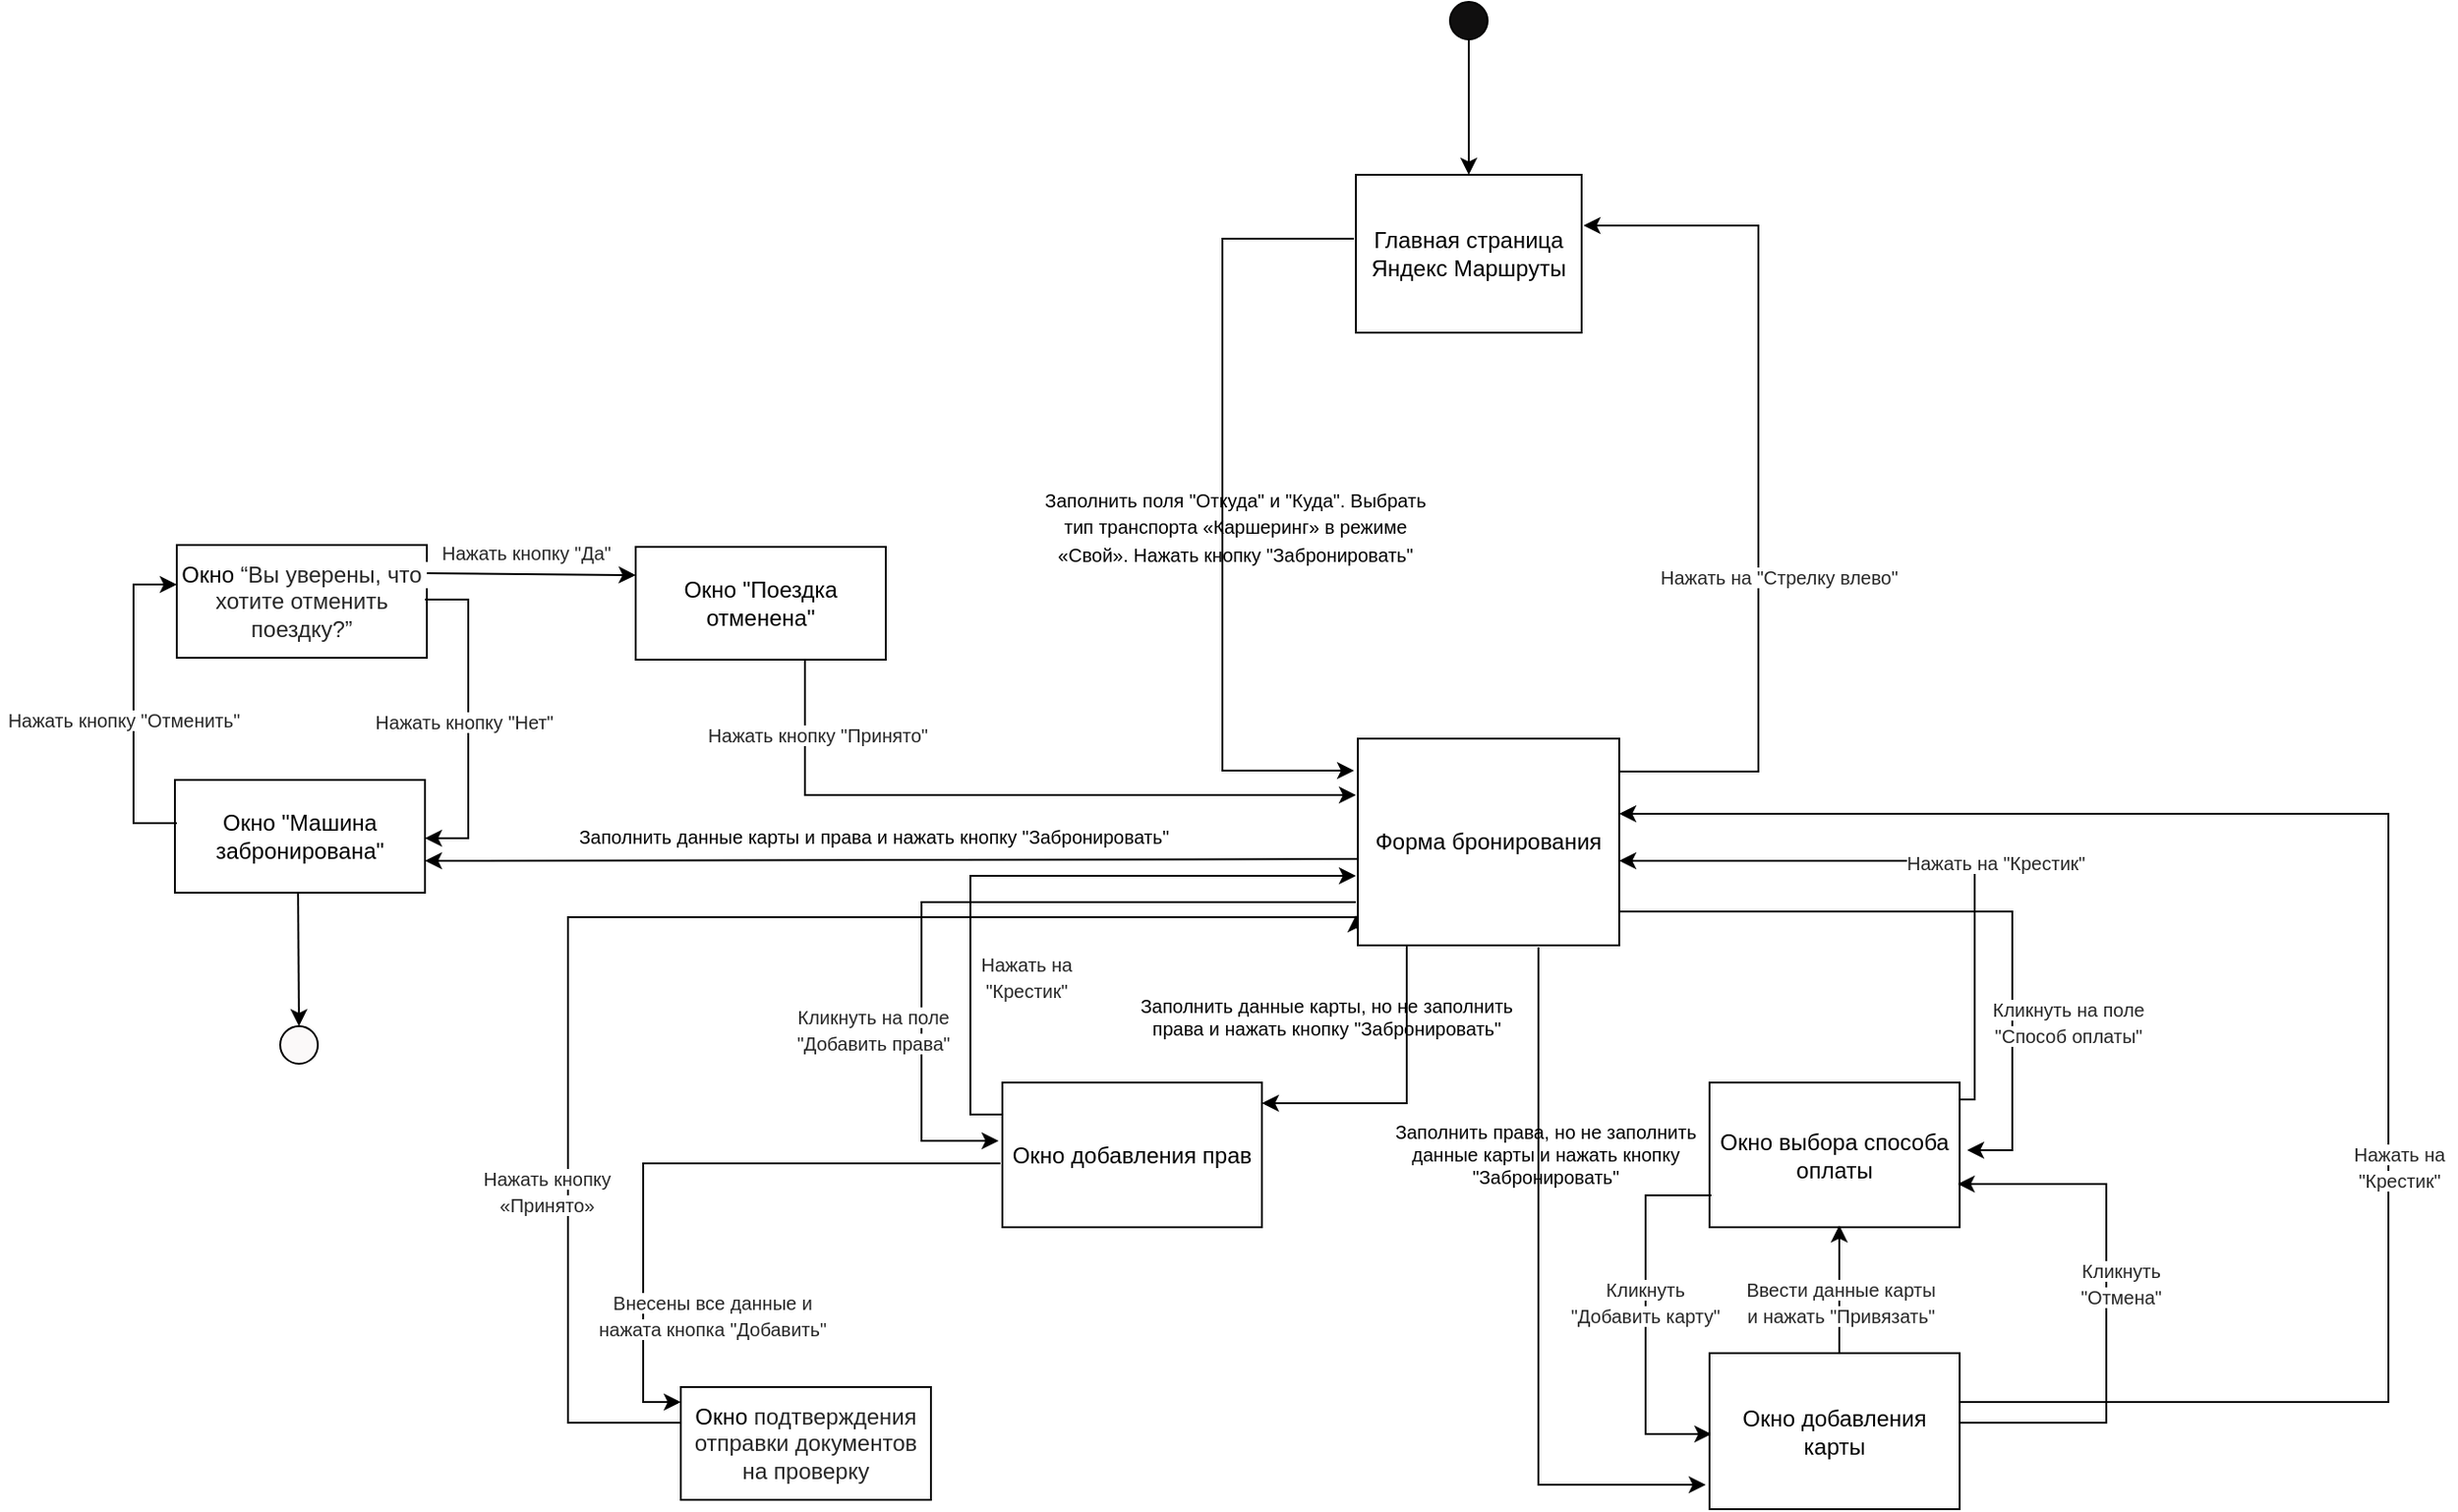 <mxfile version="26.0.4">
  <diagram name="Страница — 1" id="GubsU6qLJn6lSEv1zQAk">
    <mxGraphModel grid="1" page="1" gridSize="10" guides="1" tooltips="1" connect="1" arrows="1" fold="1" pageScale="1" pageWidth="827" pageHeight="1169" math="0" shadow="0">
      <root>
        <mxCell id="0" />
        <mxCell id="1" parent="0" />
        <mxCell id="sVLx8O-Ld-qcTRqpF2X1-1" value="" style="ellipse;whiteSpace=wrap;html=1;aspect=fixed;fillColor=#100f0f;" vertex="1" parent="1">
          <mxGeometry x="300" y="-1022" width="20" height="20" as="geometry" />
        </mxCell>
        <mxCell id="sVLx8O-Ld-qcTRqpF2X1-2" value="" style="endArrow=classic;html=1;rounded=0;exitX=0.5;exitY=1;exitDx=0;exitDy=0;entryX=0.5;entryY=0;entryDx=0;entryDy=0;" edge="1" parent="1" source="sVLx8O-Ld-qcTRqpF2X1-1">
          <mxGeometry width="50" height="50" relative="1" as="geometry">
            <mxPoint x="340" y="-660" as="sourcePoint" />
            <mxPoint x="310" y="-930" as="targetPoint" />
          </mxGeometry>
        </mxCell>
        <mxCell id="sVLx8O-Ld-qcTRqpF2X1-5" value="Главная страница Яндекс Маршруты" style="rounded=0;whiteSpace=wrap;html=1;" vertex="1" parent="1">
          <mxGeometry x="250" y="-930" width="120" height="84" as="geometry" />
        </mxCell>
        <mxCell id="sVLx8O-Ld-qcTRqpF2X1-6" value="&lt;font face=&quot;Helvetica&quot; style=&quot;font-size: 12px;&quot;&gt;Окно&amp;nbsp;&lt;span style=&quot;color: rgba(0, 0, 0, 0.85); text-align: start; white-space: pre-wrap; background-color: rgb(255, 255, 255);&quot;&gt;подтверждения отправки документов на проверку&lt;/span&gt;&lt;/font&gt;" style="rounded=0;whiteSpace=wrap;html=1;" vertex="1" parent="1">
          <mxGeometry x="-109" y="-285" width="133" height="60" as="geometry" />
        </mxCell>
        <mxCell id="sVLx8O-Ld-qcTRqpF2X1-11" style="edgeStyle=orthogonalEdgeStyle;rounded=0;orthogonalLoop=1;jettySize=auto;html=1;exitX=0;exitY=0.5;exitDx=0;exitDy=0;" edge="1" parent="1">
          <mxGeometry relative="1" as="geometry">
            <mxPoint x="249" y="-896" as="sourcePoint" />
            <mxPoint x="249" y="-613" as="targetPoint" />
            <Array as="points">
              <mxPoint x="179" y="-896" />
              <mxPoint x="179" y="-613" />
              <mxPoint x="249" y="-613" />
            </Array>
          </mxGeometry>
        </mxCell>
        <mxCell id="sVLx8O-Ld-qcTRqpF2X1-15" style="edgeStyle=orthogonalEdgeStyle;rounded=0;orthogonalLoop=1;jettySize=auto;html=1;" edge="1" parent="1">
          <mxGeometry relative="1" as="geometry">
            <mxPoint x="570" y="-277" as="sourcePoint" />
            <mxPoint x="390" y="-590" as="targetPoint" />
            <Array as="points">
              <mxPoint x="799" y="-277" />
              <mxPoint x="799" y="-590" />
            </Array>
          </mxGeometry>
        </mxCell>
        <mxCell id="sVLx8O-Ld-qcTRqpF2X1-17" style="edgeStyle=orthogonalEdgeStyle;rounded=0;orthogonalLoop=1;jettySize=auto;html=1;entryX=0;entryY=0.75;entryDx=0;entryDy=0;" edge="1" parent="1">
          <mxGeometry relative="1" as="geometry">
            <mxPoint x="61" y="-404" as="sourcePoint" />
            <mxPoint x="-109" y="-277" as="targetPoint" />
            <Array as="points">
              <mxPoint x="-129" y="-404" />
              <mxPoint x="-129" y="-277" />
            </Array>
          </mxGeometry>
        </mxCell>
        <mxCell id="sVLx8O-Ld-qcTRqpF2X1-19" style="edgeStyle=orthogonalEdgeStyle;rounded=0;orthogonalLoop=1;jettySize=auto;html=1;" edge="1" parent="1">
          <mxGeometry relative="1" as="geometry">
            <mxPoint x="-109" y="-266" as="sourcePoint" />
            <mxPoint x="250" y="-536" as="targetPoint" />
            <Array as="points">
              <mxPoint x="-169" y="-266" />
              <mxPoint x="-169" y="-535" />
            </Array>
          </mxGeometry>
        </mxCell>
        <mxCell id="sVLx8O-Ld-qcTRqpF2X1-20" value="" style="endArrow=classic;html=1;rounded=0;exitX=0.5;exitY=1;exitDx=0;exitDy=0;entryX=0.5;entryY=0;entryDx=0;entryDy=0;" edge="1" parent="1" source="sVLx8O-Ld-qcTRqpF2X1-22">
          <mxGeometry width="50" height="50" relative="1" as="geometry">
            <mxPoint x="-312.5" y="-548" as="sourcePoint" />
            <mxPoint x="-312.5" y="-476" as="targetPoint" />
          </mxGeometry>
        </mxCell>
        <mxCell id="sVLx8O-Ld-qcTRqpF2X1-21" value="" style="endArrow=classic;html=1;rounded=0;exitX=0.5;exitY=1;exitDx=0;exitDy=0;entryX=0.5;entryY=0;entryDx=0;entryDy=0;" edge="1" parent="1" target="sVLx8O-Ld-qcTRqpF2X1-22">
          <mxGeometry width="50" height="50" relative="1" as="geometry">
            <mxPoint x="-312.5" y="-548" as="sourcePoint" />
            <mxPoint x="-312.5" y="-476" as="targetPoint" />
          </mxGeometry>
        </mxCell>
        <mxCell id="sVLx8O-Ld-qcTRqpF2X1-22" value="" style="ellipse;whiteSpace=wrap;html=1;aspect=fixed;fillColor=#fbf9f9;" vertex="1" parent="1">
          <mxGeometry x="-322" y="-477" width="20" height="20" as="geometry" />
        </mxCell>
        <mxCell id="sVLx8O-Ld-qcTRqpF2X1-39" style="edgeStyle=orthogonalEdgeStyle;rounded=0;orthogonalLoop=1;jettySize=auto;html=1;exitX=0;exitY=0.5;exitDx=0;exitDy=0;targetPerimeterSpacing=0;" edge="1" parent="1">
          <mxGeometry relative="1" as="geometry">
            <mxPoint x="383" y="-612.5" as="sourcePoint" />
            <mxPoint x="371" y="-903" as="targetPoint" />
            <Array as="points">
              <mxPoint x="464" y="-612" />
              <mxPoint x="464" y="-903" />
              <mxPoint x="383" y="-903" />
            </Array>
          </mxGeometry>
        </mxCell>
        <mxCell id="sVLx8O-Ld-qcTRqpF2X1-46" value="Окно выбора способа оплаты" style="rounded=0;whiteSpace=wrap;html=1;" vertex="1" parent="1">
          <mxGeometry x="438" y="-447" width="133" height="77" as="geometry" />
        </mxCell>
        <mxCell id="sVLx8O-Ld-qcTRqpF2X1-47" style="edgeStyle=orthogonalEdgeStyle;rounded=0;orthogonalLoop=1;jettySize=auto;html=1;entryX=0;entryY=0.75;entryDx=0;entryDy=0;" edge="1" parent="1">
          <mxGeometry relative="1" as="geometry">
            <mxPoint x="250" y="-543" as="sourcePoint" />
            <mxPoint x="60" y="-416" as="targetPoint" />
            <Array as="points">
              <mxPoint x="19" y="-543" />
              <mxPoint x="19" y="-416" />
            </Array>
          </mxGeometry>
        </mxCell>
        <mxCell id="sVLx8O-Ld-qcTRqpF2X1-48" style="edgeStyle=orthogonalEdgeStyle;rounded=0;orthogonalLoop=1;jettySize=auto;html=1;entryX=0;entryY=0.75;entryDx=0;entryDy=0;" edge="1" parent="1">
          <mxGeometry relative="1" as="geometry">
            <mxPoint x="390" y="-538" as="sourcePoint" />
            <mxPoint x="575" y="-411" as="targetPoint" />
            <Array as="points">
              <mxPoint x="599" y="-538" />
              <mxPoint x="599" y="-411" />
            </Array>
          </mxGeometry>
        </mxCell>
        <mxCell id="sVLx8O-Ld-qcTRqpF2X1-51" style="edgeStyle=orthogonalEdgeStyle;rounded=0;orthogonalLoop=1;jettySize=auto;html=1;exitX=0;exitY=0.5;exitDx=0;exitDy=0;" edge="1" parent="1">
          <mxGeometry relative="1" as="geometry">
            <mxPoint x="571" y="-438" as="sourcePoint" />
            <mxPoint x="390" y="-565" as="targetPoint" />
            <Array as="points">
              <mxPoint x="579" y="-438" />
              <mxPoint x="579" y="-565" />
            </Array>
          </mxGeometry>
        </mxCell>
        <mxCell id="sVLx8O-Ld-qcTRqpF2X1-53" style="edgeStyle=orthogonalEdgeStyle;rounded=0;orthogonalLoop=1;jettySize=auto;html=1;exitX=0;exitY=0.5;exitDx=0;exitDy=0;" edge="1" parent="1">
          <mxGeometry relative="1" as="geometry">
            <mxPoint x="71" y="-430" as="sourcePoint" />
            <mxPoint x="250" y="-557" as="targetPoint" />
            <Array as="points">
              <mxPoint x="45" y="-430" />
              <mxPoint x="45" y="-557" />
            </Array>
          </mxGeometry>
        </mxCell>
        <mxCell id="sVLx8O-Ld-qcTRqpF2X1-56" style="edgeStyle=orthogonalEdgeStyle;rounded=0;orthogonalLoop=1;jettySize=auto;html=1;exitX=0;exitY=0.5;exitDx=0;exitDy=0;entryX=0;entryY=0.75;entryDx=0;entryDy=0;" edge="1" parent="1">
          <mxGeometry relative="1" as="geometry">
            <mxPoint x="439" y="-387" as="sourcePoint" />
            <mxPoint x="439" y="-260" as="targetPoint" />
            <Array as="points">
              <mxPoint x="404" y="-387" />
              <mxPoint x="404" y="-260" />
            </Array>
          </mxGeometry>
        </mxCell>
        <mxCell id="sVLx8O-Ld-qcTRqpF2X1-58" style="edgeStyle=orthogonalEdgeStyle;rounded=0;orthogonalLoop=1;jettySize=auto;html=1;exitX=0;exitY=0.5;exitDx=0;exitDy=0;entryX=0;entryY=0.75;entryDx=0;entryDy=0;" edge="1" parent="1">
          <mxGeometry relative="1" as="geometry">
            <mxPoint x="570" y="-266" as="sourcePoint" />
            <mxPoint x="570" y="-393" as="targetPoint" />
            <Array as="points">
              <mxPoint x="649" y="-266" />
              <mxPoint x="649" y="-393" />
            </Array>
          </mxGeometry>
        </mxCell>
        <mxCell id="sVLx8O-Ld-qcTRqpF2X1-62" value="" style="endArrow=classic;html=1;rounded=0;" edge="1" parent="1">
          <mxGeometry width="50" height="50" relative="1" as="geometry">
            <mxPoint x="507" y="-299" as="sourcePoint" />
            <mxPoint x="507" y="-371" as="targetPoint" />
          </mxGeometry>
        </mxCell>
        <mxCell id="sVLx8O-Ld-qcTRqpF2X1-55" value="Окно добавления карты" style="rounded=0;whiteSpace=wrap;html=1;" vertex="1" parent="1">
          <mxGeometry x="438" y="-303" width="133" height="83" as="geometry" />
        </mxCell>
        <mxCell id="sVLx8O-Ld-qcTRqpF2X1-45" value="Окно добавления прав" style="rounded=0;whiteSpace=wrap;html=1;" vertex="1" parent="1">
          <mxGeometry x="62" y="-447" width="138" height="77" as="geometry" />
        </mxCell>
        <mxCell id="sVLx8O-Ld-qcTRqpF2X1-66" value="Окно &quot;Машина забронирована&quot;" style="rounded=0;whiteSpace=wrap;html=1;" vertex="1" parent="1">
          <mxGeometry x="-378" y="-608" width="133" height="60" as="geometry" />
        </mxCell>
        <mxCell id="sVLx8O-Ld-qcTRqpF2X1-67" value="" style="endArrow=classic;html=1;rounded=0;entryX=1;entryY=0.5;entryDx=0;entryDy=0;exitX=0.008;exitY=0.392;exitDx=0;exitDy=0;exitPerimeter=0;" edge="1" parent="1">
          <mxGeometry width="50" height="50" relative="1" as="geometry">
            <mxPoint x="252.064" y="-565.976" as="sourcePoint" />
            <mxPoint x="-245" y="-565" as="targetPoint" />
          </mxGeometry>
        </mxCell>
        <mxCell id="sVLx8O-Ld-qcTRqpF2X1-68" value="&lt;font face=&quot;Helvetica&quot; style=&quot;font-size: 12px;&quot;&gt;Окно&amp;nbsp;&lt;span style=&quot;color: rgba(0, 0, 0, 0.85); text-align: start; white-space: pre-wrap; background-color: rgb(255, 255, 255);&quot;&gt;“Вы уверены, что хотите отменить поездку?”&lt;/span&gt;&lt;/font&gt;" style="rounded=0;whiteSpace=wrap;html=1;" vertex="1" parent="1">
          <mxGeometry x="-377" y="-733" width="133" height="60" as="geometry" />
        </mxCell>
        <mxCell id="sVLx8O-Ld-qcTRqpF2X1-69" style="edgeStyle=orthogonalEdgeStyle;rounded=0;orthogonalLoop=1;jettySize=auto;html=1;exitX=0;exitY=0.5;exitDx=0;exitDy=0;entryX=0;entryY=0.75;entryDx=0;entryDy=0;" edge="1" parent="1">
          <mxGeometry relative="1" as="geometry">
            <mxPoint x="-377" y="-585" as="sourcePoint" />
            <mxPoint x="-377" y="-712" as="targetPoint" />
            <Array as="points">
              <mxPoint x="-400" y="-585" />
              <mxPoint x="-400" y="-712" />
            </Array>
          </mxGeometry>
        </mxCell>
        <mxCell id="sVLx8O-Ld-qcTRqpF2X1-71" style="edgeStyle=orthogonalEdgeStyle;rounded=0;orthogonalLoop=1;jettySize=auto;html=1;exitX=0;exitY=0.5;exitDx=0;exitDy=0;entryX=0;entryY=0.75;entryDx=0;entryDy=0;" edge="1" parent="1">
          <mxGeometry relative="1" as="geometry">
            <mxPoint x="-245" y="-704" as="sourcePoint" />
            <mxPoint x="-245" y="-577" as="targetPoint" />
            <Array as="points">
              <mxPoint x="-222" y="-704" />
              <mxPoint x="-222" y="-577" />
            </Array>
          </mxGeometry>
        </mxCell>
        <mxCell id="sVLx8O-Ld-qcTRqpF2X1-74" value="" style="endArrow=classic;html=1;rounded=0;exitX=1;exitY=0.25;exitDx=0;exitDy=0;entryX=0;entryY=0.25;entryDx=0;entryDy=0;" edge="1" parent="1" source="sVLx8O-Ld-qcTRqpF2X1-68" target="sVLx8O-Ld-qcTRqpF2X1-73">
          <mxGeometry width="50" height="50" relative="1" as="geometry">
            <mxPoint x="-80" y="-540" as="sourcePoint" />
            <mxPoint x="-30" y="-590" as="targetPoint" />
          </mxGeometry>
        </mxCell>
        <mxCell id="sVLx8O-Ld-qcTRqpF2X1-77" style="edgeStyle=orthogonalEdgeStyle;rounded=0;orthogonalLoop=1;jettySize=auto;html=1;" edge="1" parent="1">
          <mxGeometry relative="1" as="geometry">
            <mxPoint x="-43" y="-691" as="sourcePoint" />
            <mxPoint x="250" y="-600" as="targetPoint" />
            <Array as="points">
              <mxPoint x="-43" y="-600" />
              <mxPoint x="27" y="-600" />
            </Array>
          </mxGeometry>
        </mxCell>
        <mxCell id="iyzvEa8N_OB9cEJZf_HY-1" value="&lt;span style=&quot;color: rgba(0, 0, 0, 0.85); font-family: &amp;quot;YS Text&amp;quot;, sans-serif; font-size: 10px; font-style: normal; font-variant-ligatures: normal; font-variant-caps: normal; font-weight: 400; letter-spacing: normal; orphans: 2; text-indent: 0px; text-transform: none; white-space: pre-line; widows: 2; word-spacing: 0px; -webkit-text-stroke-width: 0px; background-color: rgb(255, 255, 255); text-decoration-thickness: initial; text-decoration-style: initial; text-decoration-color: initial; float: none; display: inline !important;&quot;&gt;Нажать кнопку &quot;Отменить&quot;&lt;/span&gt;" style="text;whiteSpace=wrap;html=1;align=center;" vertex="1" parent="1">
          <mxGeometry x="-471" y="-654" width="132" height="40" as="geometry" />
        </mxCell>
        <mxCell id="iyzvEa8N_OB9cEJZf_HY-2" value="&lt;span style=&quot;color: rgba(0, 0, 0, 0.85); font-family: &amp;quot;YS Text&amp;quot;, sans-serif; font-size: 10px; font-style: normal; font-variant-ligatures: normal; font-variant-caps: normal; font-weight: 400; letter-spacing: normal; orphans: 2; text-indent: 0px; text-transform: none; white-space: pre-line; widows: 2; word-spacing: 0px; -webkit-text-stroke-width: 0px; background-color: rgb(255, 255, 255); text-decoration-thickness: initial; text-decoration-style: initial; text-decoration-color: initial; float: none; display: inline !important;&quot;&gt;Нажать кнопку &quot;Нет&quot;&lt;/span&gt;" style="text;whiteSpace=wrap;html=1;align=center;" vertex="1" parent="1">
          <mxGeometry x="-273" y="-653" width="98" height="40" as="geometry" />
        </mxCell>
        <mxCell id="iyzvEa8N_OB9cEJZf_HY-3" value="&lt;span style=&quot;color: rgba(0, 0, 0, 0.85); font-family: &amp;quot;YS Text&amp;quot;, sans-serif; font-size: 10px; font-style: normal; font-variant-ligatures: normal; font-variant-caps: normal; font-weight: 400; letter-spacing: normal; orphans: 2; text-indent: 0px; text-transform: none; white-space: pre-line; widows: 2; word-spacing: 0px; -webkit-text-stroke-width: 0px; background-color: rgb(255, 255, 255); text-decoration-thickness: initial; text-decoration-style: initial; text-decoration-color: initial; float: none; display: inline !important;&quot;&gt;Нажать кнопку &quot;Да&quot;&lt;/span&gt;" style="text;whiteSpace=wrap;html=1;align=center;" vertex="1" parent="1">
          <mxGeometry x="-237" y="-743" width="92" height="40" as="geometry" />
        </mxCell>
        <mxCell id="iyzvEa8N_OB9cEJZf_HY-4" value="&lt;span style=&quot;color: rgba(0, 0, 0, 0.85); font-family: &amp;quot;YS Text&amp;quot;, sans-serif; font-size: 10px; font-style: normal; font-variant-ligatures: normal; font-variant-caps: normal; font-weight: 400; letter-spacing: normal; orphans: 2; text-indent: 0px; text-transform: none; white-space: pre-line; widows: 2; word-spacing: 0px; -webkit-text-stroke-width: 0px; background-color: rgb(255, 255, 255); text-decoration-thickness: initial; text-decoration-style: initial; text-decoration-color: initial; float: none; display: inline !important;&quot;&gt;Нажать кнопку &quot;Принято&quot;&lt;/span&gt;" style="text;whiteSpace=wrap;html=1;align=center;" vertex="1" parent="1">
          <mxGeometry x="-106" y="-646" width="140" height="40" as="geometry" />
        </mxCell>
        <mxCell id="iyzvEa8N_OB9cEJZf_HY-5" value="&lt;span style=&quot;color: rgba(0, 0, 0, 0.85); font-family: &amp;quot;YS Text&amp;quot;, sans-serif; font-size: 10px; font-style: normal; font-variant-ligatures: normal; font-variant-caps: normal; font-weight: 400; letter-spacing: normal; orphans: 2; text-align: left; text-indent: 0px; text-transform: none; white-space: pre-line; widows: 2; word-spacing: 0px; -webkit-text-stroke-width: 0px; background-color: rgb(255, 255, 255); text-decoration-thickness: initial; text-decoration-style: initial; text-decoration-color: initial; display: inline !important; float: none;&quot;&gt;Нажать на &quot;Стрелку влево&quot;&lt;/span&gt;" style="text;whiteSpace=wrap;html=1;" vertex="1" parent="1">
          <mxGeometry x="410" y="-730" width="150" height="40" as="geometry" />
        </mxCell>
        <mxCell id="iyzvEa8N_OB9cEJZf_HY-6" value="&lt;span style=&quot;color: rgba(0, 0, 0, 0.85); font-family: &amp;quot;YS Text&amp;quot;, sans-serif; font-size: 10px; font-style: normal; font-variant-ligatures: normal; font-variant-caps: normal; font-weight: 400; letter-spacing: normal; orphans: 2; text-indent: 0px; text-transform: none; white-space: pre-line; widows: 2; word-spacing: 0px; -webkit-text-stroke-width: 0px; background-color: rgb(255, 255, 255); text-decoration-thickness: initial; text-decoration-style: initial; text-decoration-color: initial; float: none; display: inline !important;&quot;&gt;Внесены все данные и нажата кнопка &quot;Добавить&quot;&lt;/span&gt;" style="text;whiteSpace=wrap;html=1;align=center;" vertex="1" parent="1">
          <mxGeometry x="-162" y="-344" width="140" height="40" as="geometry" />
        </mxCell>
        <mxCell id="iyzvEa8N_OB9cEJZf_HY-7" value="&lt;span style=&quot;forced-color-adjust: none; font-style: normal; font-variant-ligatures: normal; font-variant-caps: normal; font-weight: 400; letter-spacing: normal; orphans: 2; text-indent: 0px; text-transform: none; widows: 2; word-spacing: 0px; -webkit-text-stroke-width: 0px; text-decoration-thickness: initial; text-decoration-style: initial; text-decoration-color: initial; color: rgba(0, 0, 0, 0.85); font-family: &amp;quot;YS Text&amp;quot;, sans-serif; font-size: 10px; white-space: pre-line; background-color: rgb(255, 255, 255); float: none; display: inline !important;&quot;&gt;Нажать кнопку «Принято»&lt;/span&gt;" style="text;whiteSpace=wrap;html=1;align=center;" vertex="1" parent="1">
          <mxGeometry x="-220" y="-410" width="80" height="50" as="geometry" />
        </mxCell>
        <mxCell id="iyzvEa8N_OB9cEJZf_HY-8" value="&lt;span style=&quot;color: rgba(0, 0, 0, 0.85); font-family: &amp;quot;YS Text&amp;quot;, sans-serif; font-size: 10px; font-style: normal; font-variant-ligatures: normal; font-variant-caps: normal; font-weight: 400; letter-spacing: normal; orphans: 2; text-indent: 0px; text-transform: none; white-space: pre-line; widows: 2; word-spacing: 0px; -webkit-text-stroke-width: 0px; background-color: rgb(255, 255, 255); text-decoration-thickness: initial; text-decoration-style: initial; text-decoration-color: initial; float: none; display: inline !important;&quot;&gt;Кликнуть на поле &quot;Добавить права&quot;&lt;/span&gt;" style="text;whiteSpace=wrap;html=1;align=center;" vertex="1" parent="1">
          <mxGeometry x="-49" y="-496" width="85" height="40" as="geometry" />
        </mxCell>
        <mxCell id="iyzvEa8N_OB9cEJZf_HY-9" value="&lt;span style=&quot;color: rgba(0, 0, 0, 0.85); font-family: &amp;quot;YS Text&amp;quot;, sans-serif; font-size: 10px; font-style: normal; font-variant-ligatures: normal; font-variant-caps: normal; font-weight: 400; letter-spacing: normal; orphans: 2; text-indent: 0px; text-transform: none; white-space: pre-line; widows: 2; word-spacing: 0px; -webkit-text-stroke-width: 0px; background-color: rgb(255, 255, 255); text-decoration-thickness: initial; text-decoration-style: initial; text-decoration-color: initial; float: none; display: inline !important;&quot;&gt;Нажать на &quot;Крестик&quot;&lt;/span&gt;" style="text;whiteSpace=wrap;html=1;align=center;" vertex="1" parent="1">
          <mxGeometry x="30" y="-524" width="90" height="40" as="geometry" />
        </mxCell>
        <mxCell id="iyzvEa8N_OB9cEJZf_HY-10" value="&lt;span style=&quot;color: rgba(0, 0, 0, 0.85); font-family: &amp;quot;YS Text&amp;quot;, sans-serif; font-size: 10px; font-style: normal; font-variant-ligatures: normal; font-variant-caps: normal; font-weight: 400; letter-spacing: normal; orphans: 2; text-indent: 0px; text-transform: none; white-space: pre-line; widows: 2; word-spacing: 0px; -webkit-text-stroke-width: 0px; background-color: rgb(255, 255, 255); text-decoration-thickness: initial; text-decoration-style: initial; text-decoration-color: initial; float: none; display: inline !important;&quot;&gt;Нажать на &quot;Крестик&quot;&lt;/span&gt;" style="text;whiteSpace=wrap;html=1;align=center;" vertex="1" parent="1">
          <mxGeometry x="775" y="-423" width="60" height="40" as="geometry" />
        </mxCell>
        <mxCell id="iyzvEa8N_OB9cEJZf_HY-11" value="&lt;span style=&quot;color: rgba(0, 0, 0, 0.85); font-family: &amp;quot;YS Text&amp;quot;, sans-serif; font-size: 10px; font-style: normal; font-variant-ligatures: normal; font-variant-caps: normal; font-weight: 400; letter-spacing: normal; orphans: 2; text-indent: 0px; text-transform: none; white-space: pre-line; widows: 2; word-spacing: 0px; -webkit-text-stroke-width: 0px; background-color: rgb(255, 255, 255); text-decoration-thickness: initial; text-decoration-style: initial; text-decoration-color: initial; float: none; display: inline !important;&quot;&gt;Кликнуть &quot;Отмена&quot;&lt;/span&gt;" style="text;whiteSpace=wrap;html=1;align=center;" vertex="1" parent="1">
          <mxGeometry x="632" y="-361" width="50" height="40" as="geometry" />
        </mxCell>
        <mxCell id="iyzvEa8N_OB9cEJZf_HY-12" value="&lt;span style=&quot;color: rgba(0, 0, 0, 0.85); font-family: &amp;quot;YS Text&amp;quot;, sans-serif; font-size: 10px; font-style: normal; font-variant-ligatures: normal; font-variant-caps: normal; font-weight: 400; letter-spacing: normal; orphans: 2; text-indent: 0px; text-transform: none; white-space: pre-line; widows: 2; word-spacing: 0px; -webkit-text-stroke-width: 0px; background-color: rgb(255, 255, 255); text-decoration-thickness: initial; text-decoration-style: initial; text-decoration-color: initial; float: none; display: inline !important;&quot;&gt;Ввести данные карты и нажать &quot;Привязать&quot;&lt;/span&gt;" style="text;whiteSpace=wrap;html=1;align=center;" vertex="1" parent="1">
          <mxGeometry x="453" y="-351" width="110" height="40" as="geometry" />
        </mxCell>
        <mxCell id="iyzvEa8N_OB9cEJZf_HY-13" value="&lt;span style=&quot;color: rgba(0, 0, 0, 0.85); font-family: &amp;quot;YS Text&amp;quot;, sans-serif; font-size: 10px; font-style: normal; font-variant-ligatures: normal; font-variant-caps: normal; font-weight: 400; letter-spacing: normal; orphans: 2; text-indent: 0px; text-transform: none; white-space: pre-line; widows: 2; word-spacing: 0px; -webkit-text-stroke-width: 0px; background-color: rgb(255, 255, 255); text-decoration-thickness: initial; text-decoration-style: initial; text-decoration-color: initial; float: none; display: inline !important;&quot;&gt;Кликнуть на поле &quot;Способ оплаты&quot;&lt;/span&gt;" style="text;whiteSpace=wrap;html=1;align=center;" vertex="1" parent="1">
          <mxGeometry x="584" y="-500" width="90" height="40" as="geometry" />
        </mxCell>
        <mxCell id="iyzvEa8N_OB9cEJZf_HY-14" value="&lt;span style=&quot;color: rgba(0, 0, 0, 0.85); font-family: &amp;quot;YS Text&amp;quot;, sans-serif; font-size: 10px; font-style: normal; font-variant-ligatures: normal; font-variant-caps: normal; font-weight: 400; letter-spacing: normal; orphans: 2; text-align: left; text-indent: 0px; text-transform: none; white-space: pre-line; widows: 2; word-spacing: 0px; -webkit-text-stroke-width: 0px; background-color: rgb(255, 255, 255); text-decoration-thickness: initial; text-decoration-style: initial; text-decoration-color: initial; display: inline !important; float: none;&quot;&gt;Нажать на &quot;Крестик&quot;&lt;/span&gt;" style="text;whiteSpace=wrap;html=1;" vertex="1" parent="1">
          <mxGeometry x="541" y="-578" width="98" height="30" as="geometry" />
        </mxCell>
        <mxCell id="iyzvEa8N_OB9cEJZf_HY-15" value="&lt;span style=&quot;color: rgba(0, 0, 0, 0.85); font-family: &amp;quot;YS Text&amp;quot;, sans-serif; font-size: 10px; font-style: normal; font-variant-ligatures: normal; font-variant-caps: normal; font-weight: 400; letter-spacing: normal; orphans: 2; text-indent: 0px; text-transform: none; white-space: pre-line; widows: 2; word-spacing: 0px; -webkit-text-stroke-width: 0px; background-color: rgb(255, 255, 255); text-decoration-thickness: initial; text-decoration-style: initial; text-decoration-color: initial; float: none; display: inline !important;&quot;&gt;Кликнуть &quot;Добавить карту&quot;&lt;/span&gt;" style="text;whiteSpace=wrap;html=1;align=center;" vertex="1" parent="1">
          <mxGeometry x="360" y="-351" width="88" height="40" as="geometry" />
        </mxCell>
        <mxCell id="iyzvEa8N_OB9cEJZf_HY-16" value="&lt;font style=&quot;font-size: 10px;&quot;&gt;Заполнить поля &quot;Откуда&quot; и &quot;Куда&quot;. Выбрать тип транспорта «Каршеринг» в режиме «Свой». Нажать кнопку &quot;Забронировать&quot;&lt;/font&gt;" style="text;whiteSpace=wrap;html=1;align=center;" vertex="1" parent="1">
          <mxGeometry x="82" y="-771" width="208" height="61" as="geometry" />
        </mxCell>
        <mxCell id="sVLx8O-Ld-qcTRqpF2X1-73" value="Окно &quot;Поездка отменена&quot;" style="rounded=0;whiteSpace=wrap;html=1;" vertex="1" parent="1">
          <mxGeometry x="-133" y="-732" width="133" height="60" as="geometry" />
        </mxCell>
        <mxCell id="iyzvEa8N_OB9cEJZf_HY-17" value="Заполнить данные карты и права и нажать кнопку &quot;Забронировать&quot;" style="text;whiteSpace=wrap;fontSize=10;" vertex="1" parent="1">
          <mxGeometry x="-165" y="-590" width="440" height="24" as="geometry" />
        </mxCell>
        <mxCell id="iyzvEa8N_OB9cEJZf_HY-18" style="edgeStyle=orthogonalEdgeStyle;rounded=0;orthogonalLoop=1;jettySize=auto;html=1;" edge="1" parent="1">
          <mxGeometry relative="1" as="geometry">
            <mxPoint x="277" y="-527" as="sourcePoint" />
            <mxPoint x="200" y="-436" as="targetPoint" />
            <Array as="points">
              <mxPoint x="277" y="-436" />
              <mxPoint x="207" y="-436" />
            </Array>
          </mxGeometry>
        </mxCell>
        <mxCell id="iyzvEa8N_OB9cEJZf_HY-19" value="Заполнить данные карты, но не заполнить права и нажать кнопку &quot;Забронировать&quot;" style="text;whiteSpace=wrap;fontSize=10;align=center;" vertex="1" parent="1">
          <mxGeometry x="122" y="-500" width="225" height="33" as="geometry" />
        </mxCell>
        <mxCell id="iyzvEa8N_OB9cEJZf_HY-20" style="edgeStyle=orthogonalEdgeStyle;rounded=0;orthogonalLoop=1;jettySize=auto;html=1;exitX=0.691;exitY=1.009;exitDx=0;exitDy=0;exitPerimeter=0;" edge="1" parent="1" source="sVLx8O-Ld-qcTRqpF2X1-35">
          <mxGeometry relative="1" as="geometry">
            <mxPoint x="345" y="-324" as="sourcePoint" />
            <mxPoint x="436" y="-233" as="targetPoint" />
            <Array as="points">
              <mxPoint x="347" y="-233" />
            </Array>
          </mxGeometry>
        </mxCell>
        <mxCell id="iyzvEa8N_OB9cEJZf_HY-21" value="Заполнить права, но не заполнить данные карты и нажать кнопку &quot;Забронировать&quot;" style="text;whiteSpace=wrap;fontSize=10;align=center;" vertex="1" parent="1">
          <mxGeometry x="268" y="-433" width="166" height="46" as="geometry" />
        </mxCell>
        <mxCell id="sVLx8O-Ld-qcTRqpF2X1-35" value="Форма бронирования" style="rounded=0;whiteSpace=wrap;html=1;" vertex="1" parent="1">
          <mxGeometry x="251" y="-630" width="139" height="110" as="geometry" />
        </mxCell>
      </root>
    </mxGraphModel>
  </diagram>
</mxfile>
